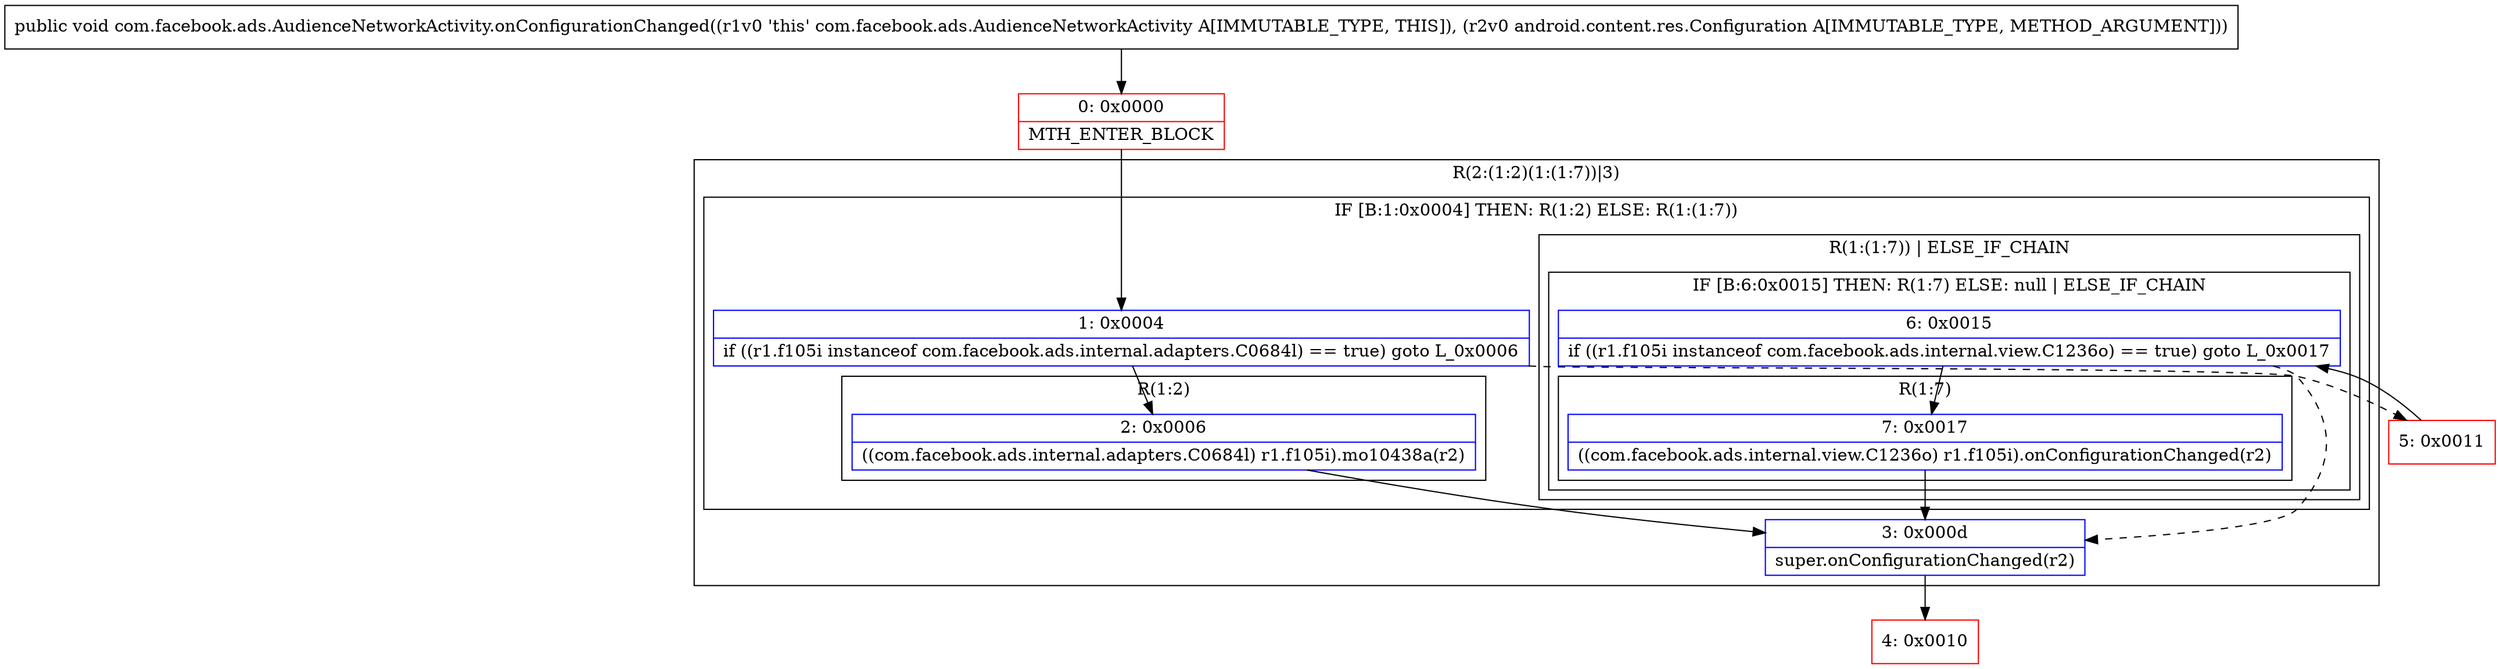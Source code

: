 digraph "CFG forcom.facebook.ads.AudienceNetworkActivity.onConfigurationChanged(Landroid\/content\/res\/Configuration;)V" {
subgraph cluster_Region_1580782438 {
label = "R(2:(1:2)(1:(1:7))|3)";
node [shape=record,color=blue];
subgraph cluster_IfRegion_861529594 {
label = "IF [B:1:0x0004] THEN: R(1:2) ELSE: R(1:(1:7))";
node [shape=record,color=blue];
Node_1 [shape=record,label="{1\:\ 0x0004|if ((r1.f105i instanceof com.facebook.ads.internal.adapters.C0684l) == true) goto L_0x0006\l}"];
subgraph cluster_Region_439983498 {
label = "R(1:2)";
node [shape=record,color=blue];
Node_2 [shape=record,label="{2\:\ 0x0006|((com.facebook.ads.internal.adapters.C0684l) r1.f105i).mo10438a(r2)\l}"];
}
subgraph cluster_Region_1626864247 {
label = "R(1:(1:7)) | ELSE_IF_CHAIN\l";
node [shape=record,color=blue];
subgraph cluster_IfRegion_2018289388 {
label = "IF [B:6:0x0015] THEN: R(1:7) ELSE: null | ELSE_IF_CHAIN\l";
node [shape=record,color=blue];
Node_6 [shape=record,label="{6\:\ 0x0015|if ((r1.f105i instanceof com.facebook.ads.internal.view.C1236o) == true) goto L_0x0017\l}"];
subgraph cluster_Region_71760426 {
label = "R(1:7)";
node [shape=record,color=blue];
Node_7 [shape=record,label="{7\:\ 0x0017|((com.facebook.ads.internal.view.C1236o) r1.f105i).onConfigurationChanged(r2)\l}"];
}
}
}
}
Node_3 [shape=record,label="{3\:\ 0x000d|super.onConfigurationChanged(r2)\l}"];
}
Node_0 [shape=record,color=red,label="{0\:\ 0x0000|MTH_ENTER_BLOCK\l}"];
Node_4 [shape=record,color=red,label="{4\:\ 0x0010}"];
Node_5 [shape=record,color=red,label="{5\:\ 0x0011}"];
MethodNode[shape=record,label="{public void com.facebook.ads.AudienceNetworkActivity.onConfigurationChanged((r1v0 'this' com.facebook.ads.AudienceNetworkActivity A[IMMUTABLE_TYPE, THIS]), (r2v0 android.content.res.Configuration A[IMMUTABLE_TYPE, METHOD_ARGUMENT])) }"];
MethodNode -> Node_0;
Node_1 -> Node_2;
Node_1 -> Node_5[style=dashed];
Node_2 -> Node_3;
Node_6 -> Node_3[style=dashed];
Node_6 -> Node_7;
Node_7 -> Node_3;
Node_3 -> Node_4;
Node_0 -> Node_1;
Node_5 -> Node_6;
}

